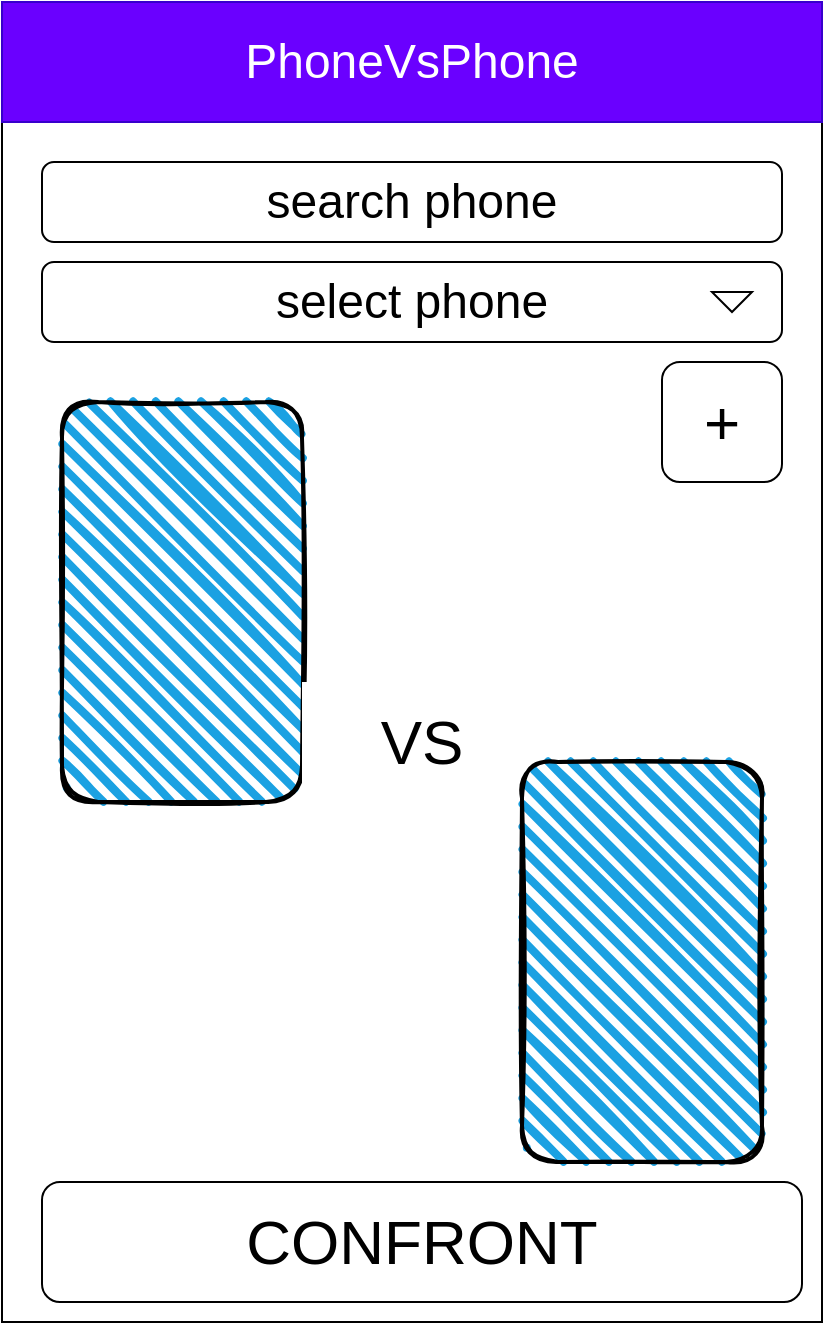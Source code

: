 <mxfile version="17.1.2" type="device"><diagram id="4MOBwSQDVzGQ5J8yGEnC" name="Page-1"><mxGraphModel dx="1422" dy="754" grid="1" gridSize="10" guides="1" tooltips="1" connect="1" arrows="1" fold="1" page="1" pageScale="1" pageWidth="850" pageHeight="1100" math="0" shadow="0"><root><mxCell id="0"/><mxCell id="1" parent="0"/><mxCell id="NlESrYpQj0Xlq1M20xZ5-1" value="" style="whiteSpace=wrap;html=1;" parent="1" vertex="1"><mxGeometry x="220" y="10" width="410" height="660" as="geometry"/></mxCell><mxCell id="NlESrYpQj0Xlq1M20xZ5-2" value="&lt;font style=&quot;font-size: 24px&quot;&gt;PhoneVsPhone&lt;/font&gt;" style="rounded=0;whiteSpace=wrap;html=1;fillColor=#6a00ff;strokeColor=#3700CC;fontColor=#ffffff;" parent="1" vertex="1"><mxGeometry x="220" y="10" width="410" height="60" as="geometry"/></mxCell><mxCell id="NlESrYpQj0Xlq1M20xZ5-3" value="select phone" style="rounded=1;whiteSpace=wrap;html=1;fontSize=24;" parent="1" vertex="1"><mxGeometry x="240" y="140" width="370" height="40" as="geometry"/></mxCell><mxCell id="NlESrYpQj0Xlq1M20xZ5-5" value="" style="triangle;whiteSpace=wrap;html=1;fontSize=24;rotation=90;" parent="1" vertex="1"><mxGeometry x="580" y="150" width="10" height="20" as="geometry"/></mxCell><mxCell id="9x1HtPDGygHpNl_v9owz-2" value="search phone" style="rounded=1;whiteSpace=wrap;html=1;fontSize=24;" vertex="1" parent="1"><mxGeometry x="240" y="90" width="370" height="40" as="geometry"/></mxCell><mxCell id="9x1HtPDGygHpNl_v9owz-3" value="&lt;font style=&quot;font-size: 31px&quot;&gt;+&lt;/font&gt;" style="rounded=1;whiteSpace=wrap;html=1;" vertex="1" parent="1"><mxGeometry x="550" y="190" width="60" height="60" as="geometry"/></mxCell><mxCell id="9x1HtPDGygHpNl_v9owz-4" value="" style="rounded=1;whiteSpace=wrap;html=1;strokeWidth=2;fillWeight=4;hachureGap=8;hachureAngle=45;fillColor=#1ba1e2;sketch=1;fontSize=31;" vertex="1" parent="1"><mxGeometry x="250" y="210" width="120" height="200" as="geometry"/></mxCell><mxCell id="9x1HtPDGygHpNl_v9owz-5" value="VS" style="rounded=0;whiteSpace=wrap;html=1;fontSize=31;strokeColor=none;" vertex="1" parent="1"><mxGeometry x="370" y="350" width="120" height="60" as="geometry"/></mxCell><mxCell id="9x1HtPDGygHpNl_v9owz-6" value="" style="rounded=1;whiteSpace=wrap;html=1;strokeWidth=2;fillWeight=4;hachureGap=8;hachureAngle=45;fillColor=#1ba1e2;sketch=1;fontSize=31;" vertex="1" parent="1"><mxGeometry x="480" y="390" width="120" height="200" as="geometry"/></mxCell><mxCell id="9x1HtPDGygHpNl_v9owz-7" value="CONFRONT" style="rounded=1;whiteSpace=wrap;html=1;fontSize=31;" vertex="1" parent="1"><mxGeometry x="240" y="600" width="380" height="60" as="geometry"/></mxCell></root></mxGraphModel></diagram></mxfile>